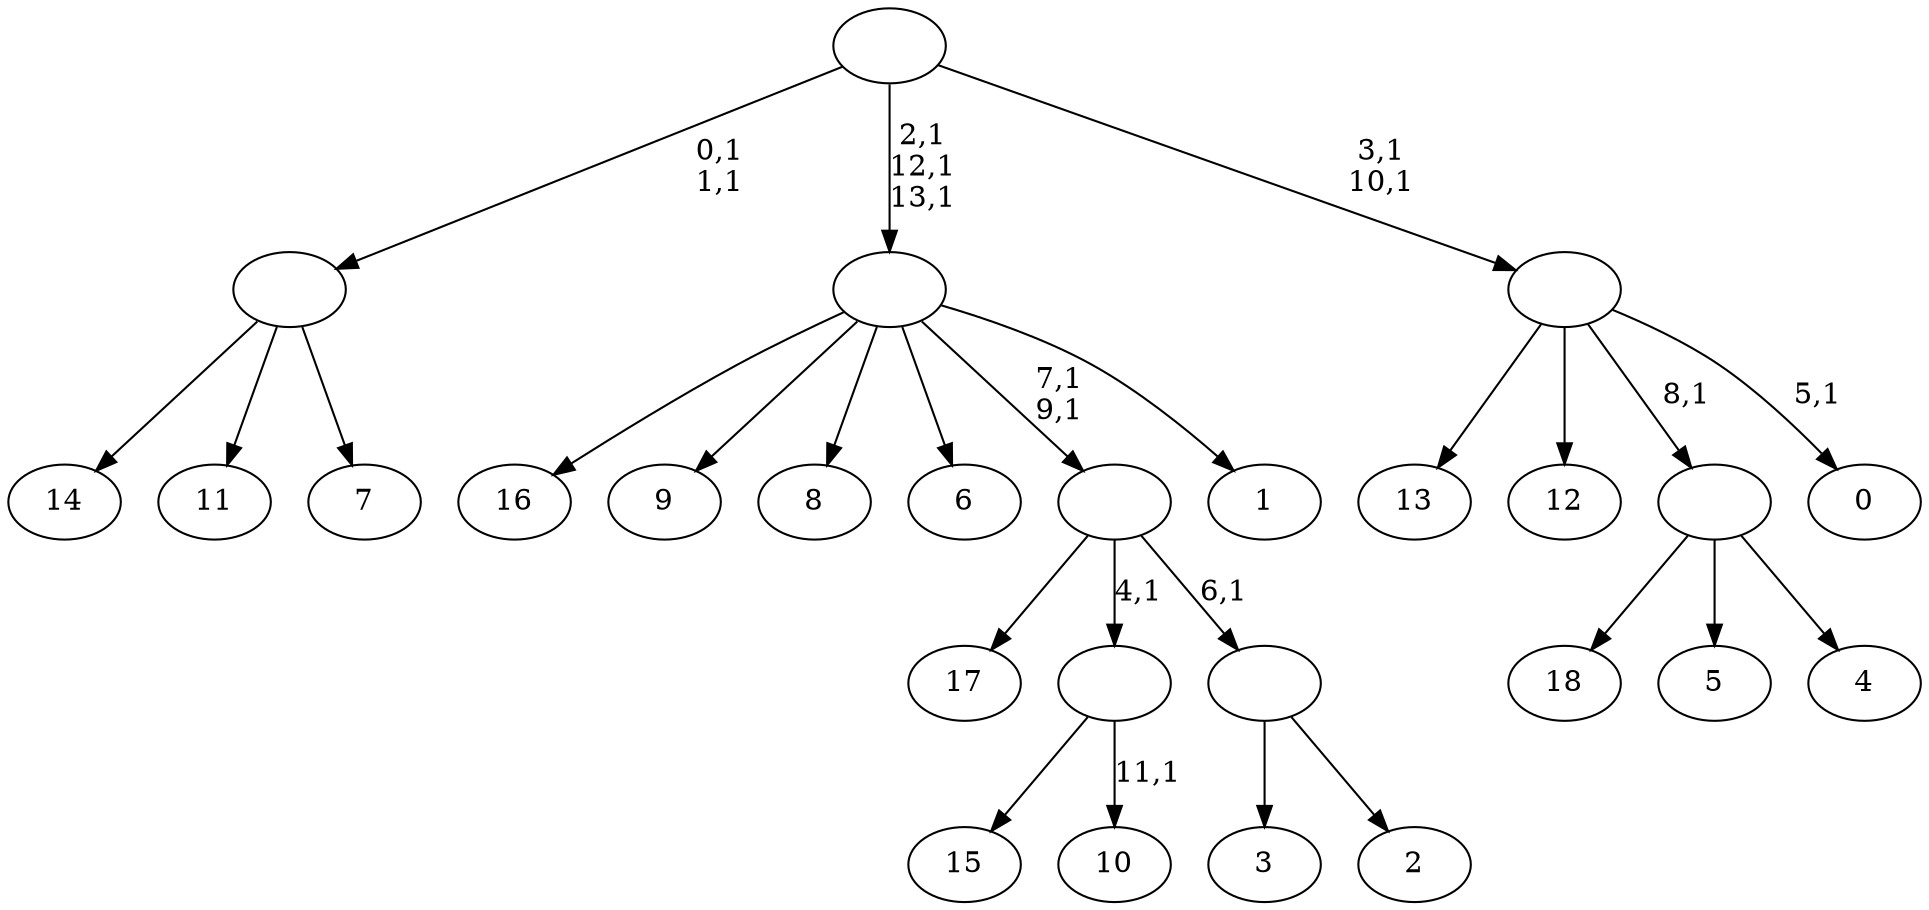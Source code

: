 digraph T {
	33 [label="18"]
	32 [label="17"]
	31 [label="16"]
	30 [label="15"]
	29 [label="14"]
	28 [label="13"]
	27 [label="12"]
	26 [label="11"]
	25 [label="10"]
	23 [label=""]
	22 [label="9"]
	21 [label="8"]
	20 [label="7"]
	19 [label=""]
	17 [label="6"]
	16 [label="5"]
	15 [label="4"]
	14 [label=""]
	13 [label="3"]
	12 [label="2"]
	11 [label=""]
	10 [label=""]
	8 [label="1"]
	7 [label=""]
	4 [label="0"]
	2 [label=""]
	0 [label=""]
	23 -> 25 [label="11,1"]
	23 -> 30 [label=""]
	19 -> 29 [label=""]
	19 -> 26 [label=""]
	19 -> 20 [label=""]
	14 -> 33 [label=""]
	14 -> 16 [label=""]
	14 -> 15 [label=""]
	11 -> 13 [label=""]
	11 -> 12 [label=""]
	10 -> 32 [label=""]
	10 -> 23 [label="4,1"]
	10 -> 11 [label="6,1"]
	7 -> 10 [label="7,1\n9,1"]
	7 -> 31 [label=""]
	7 -> 22 [label=""]
	7 -> 21 [label=""]
	7 -> 17 [label=""]
	7 -> 8 [label=""]
	2 -> 4 [label="5,1"]
	2 -> 28 [label=""]
	2 -> 27 [label=""]
	2 -> 14 [label="8,1"]
	0 -> 2 [label="3,1\n10,1"]
	0 -> 7 [label="2,1\n12,1\n13,1"]
	0 -> 19 [label="0,1\n1,1"]
}
